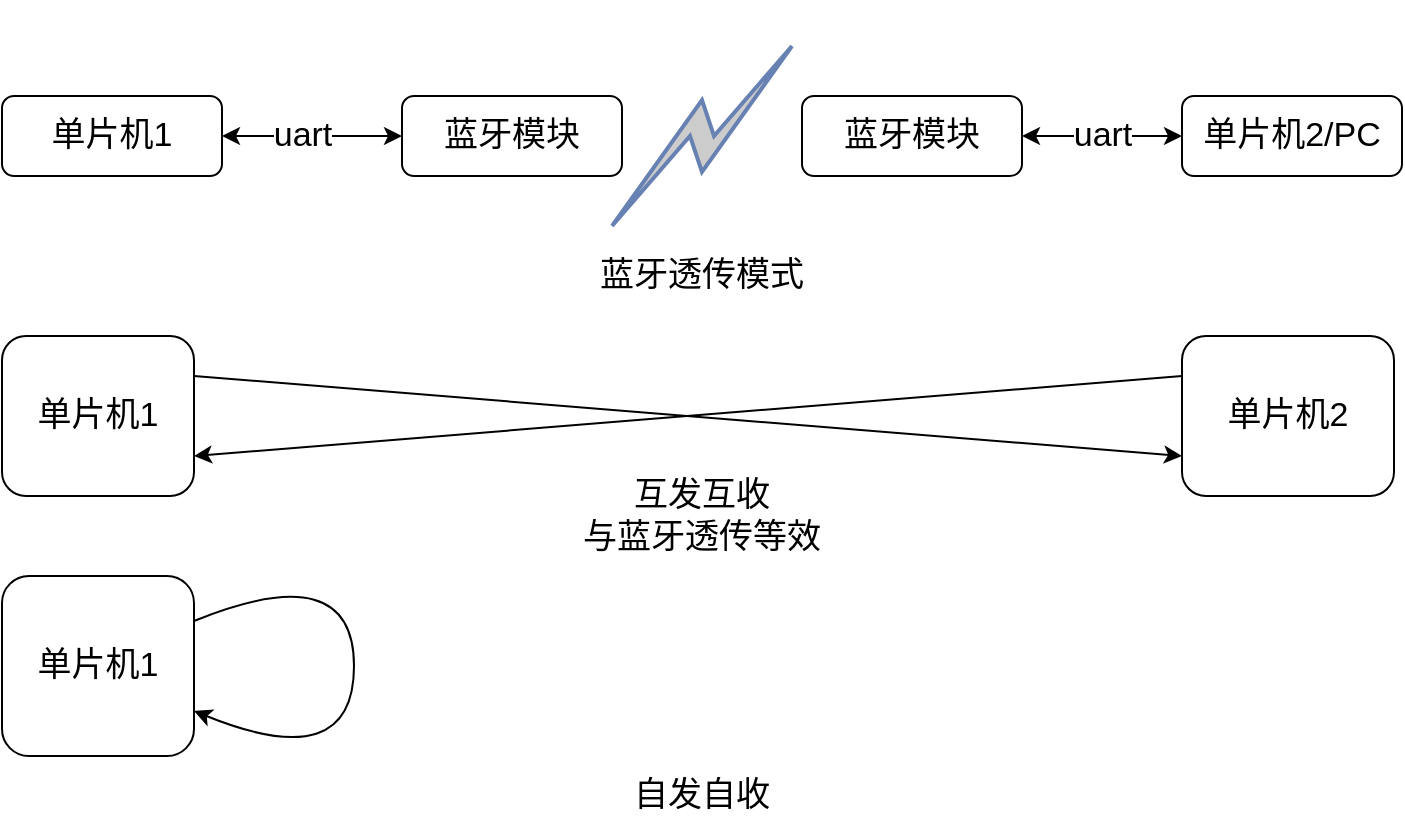 <mxfile version="13.7.3" type="device"><diagram id="GKdKZDjkcGCwt9K3-J-2" name="第 1 页"><mxGraphModel dx="1038" dy="616" grid="1" gridSize="10" guides="1" tooltips="1" connect="1" arrows="1" fold="1" page="1" pageScale="1" pageWidth="827" pageHeight="1169" math="0" shadow="0"><root><mxCell id="0"/><mxCell id="1" parent="0"/><mxCell id="Xfi7PeIKtiLeWXmnBLiG-8" style="edgeStyle=orthogonalEdgeStyle;rounded=0;orthogonalLoop=1;jettySize=auto;html=1;exitX=1;exitY=0.5;exitDx=0;exitDy=0;entryX=0;entryY=0.5;entryDx=0;entryDy=0;fontSize=17;startArrow=classic;startFill=1;" edge="1" parent="1" source="Xfi7PeIKtiLeWXmnBLiG-1" target="Xfi7PeIKtiLeWXmnBLiG-13"><mxGeometry relative="1" as="geometry"><mxPoint x="243.82" y="129.7" as="targetPoint"/></mxGeometry></mxCell><mxCell id="Xfi7PeIKtiLeWXmnBLiG-18" value="uart" style="edgeLabel;html=1;align=center;verticalAlign=middle;resizable=0;points=[];fontSize=17;" vertex="1" connectable="0" parent="Xfi7PeIKtiLeWXmnBLiG-8"><mxGeometry x="-0.319" y="-4" relative="1" as="geometry"><mxPoint x="9.17" y="-4" as="offset"/></mxGeometry></mxCell><mxCell id="Xfi7PeIKtiLeWXmnBLiG-1" value="单片机1" style="rounded=1;whiteSpace=wrap;html=1;fontSize=17;" vertex="1" parent="1"><mxGeometry x="64" y="110" width="110" height="40" as="geometry"/></mxCell><mxCell id="Xfi7PeIKtiLeWXmnBLiG-13" value="蓝牙模块" style="rounded=1;whiteSpace=wrap;html=1;fontSize=17;" vertex="1" parent="1"><mxGeometry x="264" y="110" width="110" height="40" as="geometry"/></mxCell><mxCell id="Xfi7PeIKtiLeWXmnBLiG-17" style="edgeStyle=orthogonalEdgeStyle;rounded=0;orthogonalLoop=1;jettySize=auto;html=1;exitX=1;exitY=0.5;exitDx=0;exitDy=0;entryX=0;entryY=0.5;entryDx=0;entryDy=0;fontSize=17;startArrow=classic;startFill=1;" edge="1" parent="1" source="Xfi7PeIKtiLeWXmnBLiG-14" target="Xfi7PeIKtiLeWXmnBLiG-15"><mxGeometry relative="1" as="geometry"><Array as="points"><mxPoint x="604" y="130"/><mxPoint x="604" y="130"/></Array></mxGeometry></mxCell><mxCell id="Xfi7PeIKtiLeWXmnBLiG-20" value="uart" style="edgeLabel;html=1;align=center;verticalAlign=middle;resizable=0;points=[];fontSize=17;" vertex="1" connectable="0" parent="Xfi7PeIKtiLeWXmnBLiG-17"><mxGeometry x="-0.212" y="2" relative="1" as="geometry"><mxPoint x="8.33" y="2" as="offset"/></mxGeometry></mxCell><mxCell id="Xfi7PeIKtiLeWXmnBLiG-14" value="蓝牙模块" style="rounded=1;whiteSpace=wrap;html=1;fontSize=17;" vertex="1" parent="1"><mxGeometry x="464" y="110" width="110" height="40" as="geometry"/></mxCell><mxCell id="Xfi7PeIKtiLeWXmnBLiG-15" value="单片机2/PC" style="rounded=1;whiteSpace=wrap;html=1;fontSize=17;" vertex="1" parent="1"><mxGeometry x="654" y="110" width="110" height="40" as="geometry"/></mxCell><mxCell id="Xfi7PeIKtiLeWXmnBLiG-21" value="" style="html=1;outlineConnect=0;fillColor=#CCCCCC;strokeColor=#6881B3;gradientColor=none;gradientDirection=north;strokeWidth=2;shape=mxgraph.networks.comm_link_edge;html=1;startArrow=classic;startFill=1;fontSize=17;" edge="1" parent="1"><mxGeometry width="100" height="100" relative="1" as="geometry"><mxPoint x="364" y="180" as="sourcePoint"/><mxPoint x="464" y="80" as="targetPoint"/></mxGeometry></mxCell><mxCell id="Xfi7PeIKtiLeWXmnBLiG-23" style="rounded=0;orthogonalLoop=1;jettySize=auto;html=1;exitX=1;exitY=0.25;exitDx=0;exitDy=0;startArrow=none;startFill=0;fontSize=17;entryX=0;entryY=0.75;entryDx=0;entryDy=0;" edge="1" parent="1" source="Xfi7PeIKtiLeWXmnBLiG-22" target="Xfi7PeIKtiLeWXmnBLiG-25"><mxGeometry relative="1" as="geometry"><mxPoint x="290" y="240" as="targetPoint"/></mxGeometry></mxCell><mxCell id="Xfi7PeIKtiLeWXmnBLiG-22" value="单片机1" style="rounded=1;whiteSpace=wrap;html=1;fontSize=17;" vertex="1" parent="1"><mxGeometry x="64" y="230" width="96" height="80" as="geometry"/></mxCell><mxCell id="Xfi7PeIKtiLeWXmnBLiG-28" style="edgeStyle=none;rounded=0;orthogonalLoop=1;jettySize=auto;html=1;exitX=0;exitY=0.25;exitDx=0;exitDy=0;entryX=1;entryY=0.75;entryDx=0;entryDy=0;startArrow=none;startFill=0;fontSize=17;" edge="1" parent="1" source="Xfi7PeIKtiLeWXmnBLiG-25" target="Xfi7PeIKtiLeWXmnBLiG-22"><mxGeometry relative="1" as="geometry"/></mxCell><mxCell id="Xfi7PeIKtiLeWXmnBLiG-25" value="单片机2" style="rounded=1;whiteSpace=wrap;html=1;fontSize=17;" vertex="1" parent="1"><mxGeometry x="654" y="230" width="106" height="80" as="geometry"/></mxCell><mxCell id="Xfi7PeIKtiLeWXmnBLiG-26" value="单片机1" style="rounded=1;whiteSpace=wrap;html=1;fontSize=17;" vertex="1" parent="1"><mxGeometry x="64" y="350" width="96" height="90" as="geometry"/></mxCell><mxCell id="Xfi7PeIKtiLeWXmnBLiG-27" value="" style="curved=1;endArrow=classic;html=1;fontSize=17;exitX=1;exitY=0.25;exitDx=0;exitDy=0;entryX=1;entryY=0.75;entryDx=0;entryDy=0;" edge="1" parent="1" source="Xfi7PeIKtiLeWXmnBLiG-26" target="Xfi7PeIKtiLeWXmnBLiG-26"><mxGeometry width="50" height="50" relative="1" as="geometry"><mxPoint x="410" y="240" as="sourcePoint"/><mxPoint x="460" y="190" as="targetPoint"/><Array as="points"><mxPoint x="240" y="340"/><mxPoint x="240" y="450"/></Array></mxGeometry></mxCell><mxCell id="Xfi7PeIKtiLeWXmnBLiG-29" value="蓝牙透传模式" style="text;html=1;strokeColor=none;fillColor=none;align=center;verticalAlign=middle;whiteSpace=wrap;rounded=0;fontSize=17;" vertex="1" parent="1"><mxGeometry x="354" y="190" width="120" height="20" as="geometry"/></mxCell><mxCell id="Xfi7PeIKtiLeWXmnBLiG-30" value="互发互收&lt;br&gt;与蓝牙透传等效" style="text;html=1;strokeColor=none;fillColor=none;align=center;verticalAlign=middle;whiteSpace=wrap;rounded=0;fontSize=17;" vertex="1" parent="1"><mxGeometry x="341" y="310" width="146" height="20" as="geometry"/></mxCell><mxCell id="Xfi7PeIKtiLeWXmnBLiG-31" value="自发自收" style="text;html=1;strokeColor=none;fillColor=none;align=center;verticalAlign=middle;whiteSpace=wrap;rounded=0;fontSize=17;" vertex="1" parent="1"><mxGeometry x="354" y="450" width="120" height="20" as="geometry"/></mxCell></root></mxGraphModel></diagram></mxfile>